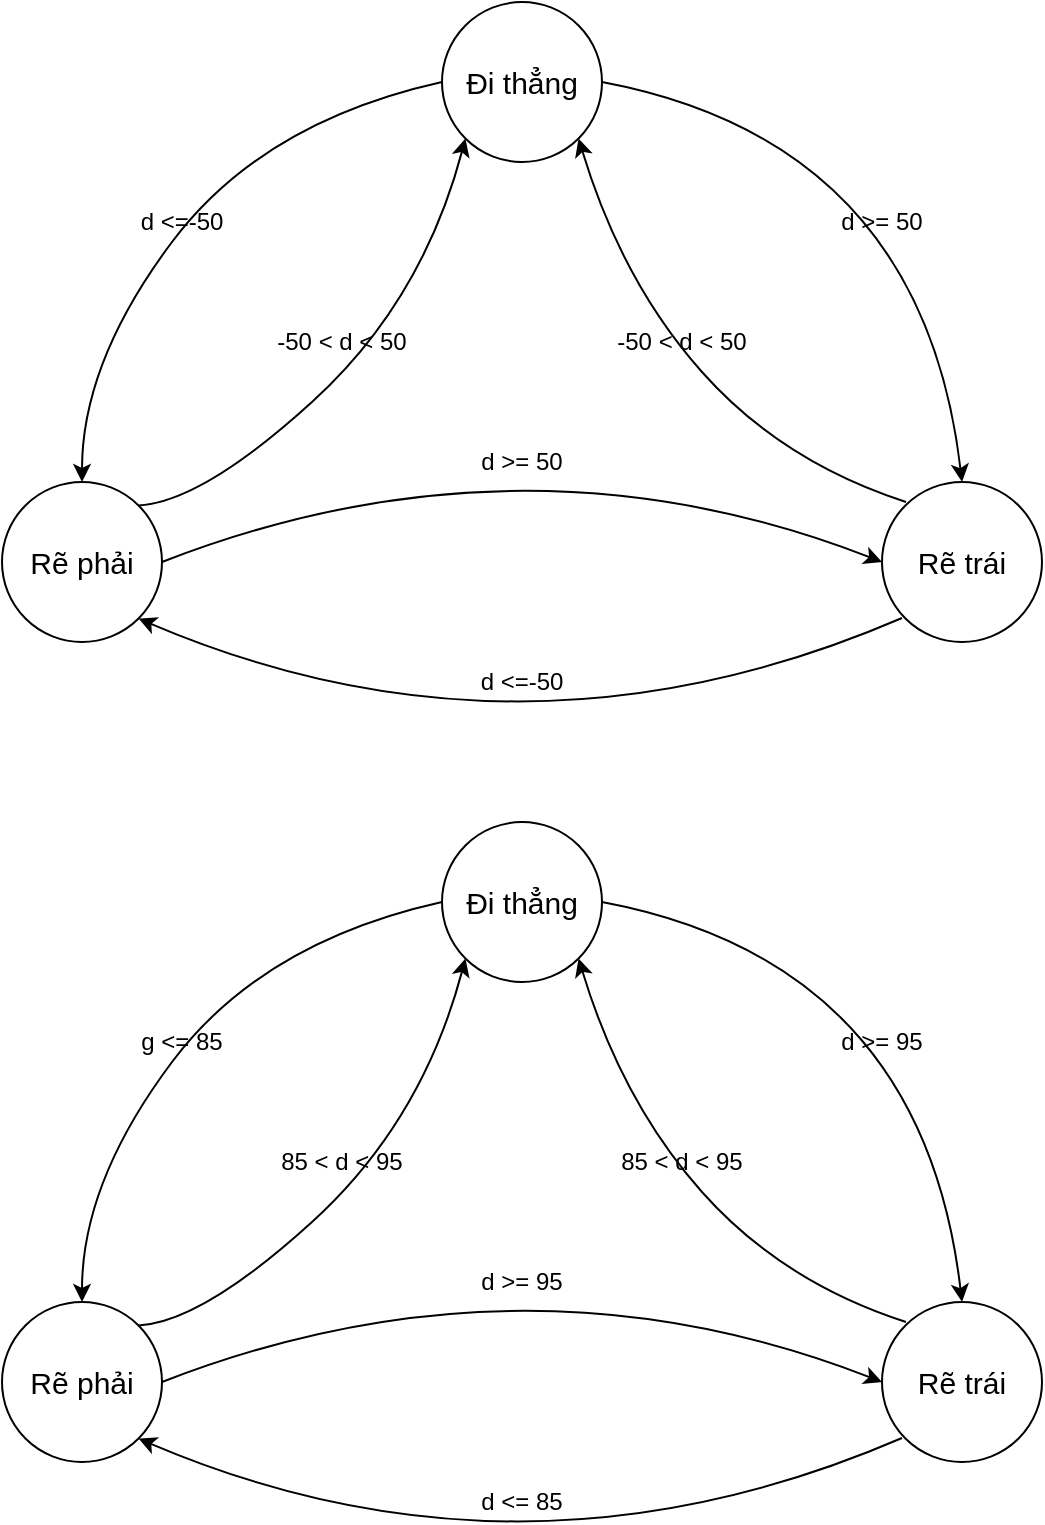 <mxfile version="14.8.0" type="github">
  <diagram id="gM6LWdryBIaIJu2o6Tqh" name="Page-1">
    <mxGraphModel dx="1373" dy="774" grid="1" gridSize="10" guides="1" tooltips="1" connect="1" arrows="1" fold="1" page="1" pageScale="1" pageWidth="827" pageHeight="1169" math="0" shadow="0">
      <root>
        <mxCell id="0" />
        <mxCell id="1" parent="0" />
        <mxCell id="kot2QHPUo4j3bU3xekO4-7" value="" style="curved=1;endArrow=none;html=1;entryX=0;entryY=0.5;entryDx=0;entryDy=0;exitX=0.5;exitY=0;exitDx=0;exitDy=0;startArrow=classic;startFill=1;endFill=0;" edge="1" parent="1" source="kot2QHPUo4j3bU3xekO4-11" target="kot2QHPUo4j3bU3xekO4-12">
          <mxGeometry width="50" height="50" relative="1" as="geometry">
            <mxPoint x="230" y="370" as="sourcePoint" />
            <mxPoint x="370" y="250" as="targetPoint" />
            <Array as="points">
              <mxPoint x="200" y="300" />
              <mxPoint x="290" y="180" />
            </Array>
          </mxGeometry>
        </mxCell>
        <mxCell id="kot2QHPUo4j3bU3xekO4-8" value="" style="curved=1;endArrow=classic;html=1;exitX=1;exitY=0;exitDx=0;exitDy=0;entryX=0;entryY=1;entryDx=0;entryDy=0;" edge="1" parent="1" source="kot2QHPUo4j3bU3xekO4-11" target="kot2QHPUo4j3bU3xekO4-12">
          <mxGeometry width="50" height="50" relative="1" as="geometry">
            <mxPoint x="240" y="390" as="sourcePoint" />
            <mxPoint x="400" y="270" as="targetPoint" />
            <Array as="points">
              <mxPoint x="260" y="370" />
              <mxPoint x="370" y="270" />
            </Array>
          </mxGeometry>
        </mxCell>
        <mxCell id="kot2QHPUo4j3bU3xekO4-9" value="" style="curved=1;endArrow=none;html=1;exitX=1;exitY=1;exitDx=0;exitDy=0;startArrow=classic;startFill=1;endFill=0;" edge="1" parent="1" source="kot2QHPUo4j3bU3xekO4-11">
          <mxGeometry width="50" height="50" relative="1" as="geometry">
            <mxPoint x="220" y="430" as="sourcePoint" />
            <mxPoint x="610" y="428" as="targetPoint" />
            <Array as="points">
              <mxPoint x="420" y="510" />
            </Array>
          </mxGeometry>
        </mxCell>
        <mxCell id="kot2QHPUo4j3bU3xekO4-10" value="" style="curved=1;endArrow=none;html=1;entryX=1;entryY=0.5;entryDx=0;entryDy=0;exitX=0.5;exitY=0;exitDx=0;exitDy=0;startArrow=classic;startFill=1;endFill=0;" edge="1" parent="1" source="kot2QHPUo4j3bU3xekO4-13" target="kot2QHPUo4j3bU3xekO4-12">
          <mxGeometry width="50" height="50" relative="1" as="geometry">
            <mxPoint x="620" y="360" as="sourcePoint" />
            <mxPoint x="480" y="240" as="targetPoint" />
            <Array as="points">
              <mxPoint x="620" y="190" />
            </Array>
          </mxGeometry>
        </mxCell>
        <mxCell id="kot2QHPUo4j3bU3xekO4-11" value="&lt;font style=&quot;font-size: 15px&quot;&gt;Rẽ phải&lt;/font&gt;" style="ellipse;whiteSpace=wrap;html=1;aspect=fixed;" vertex="1" parent="1">
          <mxGeometry x="160" y="360" width="80" height="80" as="geometry" />
        </mxCell>
        <mxCell id="kot2QHPUo4j3bU3xekO4-12" value="&lt;span style=&quot;font-size: 15px&quot;&gt;Đi thẳng&lt;/span&gt;" style="ellipse;whiteSpace=wrap;html=1;aspect=fixed;" vertex="1" parent="1">
          <mxGeometry x="380" y="120" width="80" height="80" as="geometry" />
        </mxCell>
        <mxCell id="kot2QHPUo4j3bU3xekO4-13" value="&lt;font style=&quot;font-size: 15px&quot;&gt;Rẽ trái&lt;/font&gt;" style="ellipse;whiteSpace=wrap;html=1;aspect=fixed;" vertex="1" parent="1">
          <mxGeometry x="600" y="360" width="80" height="80" as="geometry" />
        </mxCell>
        <mxCell id="kot2QHPUo4j3bU3xekO4-15" value="" style="curved=1;endArrow=classic;html=1;entryX=1;entryY=1;entryDx=0;entryDy=0;" edge="1" parent="1" target="kot2QHPUo4j3bU3xekO4-12">
          <mxGeometry width="50" height="50" relative="1" as="geometry">
            <mxPoint x="612" y="370" as="sourcePoint" />
            <mxPoint x="453.436" y="190.004" as="targetPoint" />
            <Array as="points">
              <mxPoint x="550" y="350" />
              <mxPoint x="470" y="260" />
            </Array>
          </mxGeometry>
        </mxCell>
        <mxCell id="kot2QHPUo4j3bU3xekO4-16" value="" style="curved=1;endArrow=classic;html=1;entryX=0;entryY=0.5;entryDx=0;entryDy=0;exitX=0.5;exitY=1;exitDx=0;exitDy=0;" edge="1" parent="1" target="kot2QHPUo4j3bU3xekO4-13">
          <mxGeometry width="50" height="50" relative="1" as="geometry">
            <mxPoint x="240" y="400" as="sourcePoint" />
            <mxPoint x="640" y="400" as="targetPoint" />
            <Array as="points">
              <mxPoint x="420" y="330" />
            </Array>
          </mxGeometry>
        </mxCell>
        <mxCell id="kot2QHPUo4j3bU3xekO4-17" value="d &amp;lt;=-50" style="text;html=1;strokeColor=none;fillColor=none;align=center;verticalAlign=middle;whiteSpace=wrap;rounded=0;" vertex="1" parent="1">
          <mxGeometry x="190" y="220" width="120" height="20" as="geometry" />
        </mxCell>
        <mxCell id="kot2QHPUo4j3bU3xekO4-18" value="d &amp;gt;= 50" style="text;html=1;strokeColor=none;fillColor=none;align=center;verticalAlign=middle;whiteSpace=wrap;rounded=0;" vertex="1" parent="1">
          <mxGeometry x="380" y="340" width="80" height="20" as="geometry" />
        </mxCell>
        <mxCell id="kot2QHPUo4j3bU3xekO4-19" value="-50 &amp;lt; d &amp;lt; 50" style="text;html=1;strokeColor=none;fillColor=none;align=center;verticalAlign=middle;whiteSpace=wrap;rounded=0;" vertex="1" parent="1">
          <mxGeometry x="270" y="280" width="120" height="20" as="geometry" />
        </mxCell>
        <mxCell id="kot2QHPUo4j3bU3xekO4-20" value="d &amp;gt;= 50" style="text;html=1;strokeColor=none;fillColor=none;align=center;verticalAlign=middle;whiteSpace=wrap;rounded=0;" vertex="1" parent="1">
          <mxGeometry x="560" y="220" width="80" height="20" as="geometry" />
        </mxCell>
        <mxCell id="kot2QHPUo4j3bU3xekO4-23" value="-50 &amp;lt; d &amp;lt; 50" style="text;html=1;strokeColor=none;fillColor=none;align=center;verticalAlign=middle;whiteSpace=wrap;rounded=0;" vertex="1" parent="1">
          <mxGeometry x="440" y="280" width="120" height="20" as="geometry" />
        </mxCell>
        <mxCell id="kot2QHPUo4j3bU3xekO4-24" value="d &amp;lt;=-50" style="text;html=1;strokeColor=none;fillColor=none;align=center;verticalAlign=middle;whiteSpace=wrap;rounded=0;" vertex="1" parent="1">
          <mxGeometry x="360" y="450" width="120" height="20" as="geometry" />
        </mxCell>
        <mxCell id="kot2QHPUo4j3bU3xekO4-40" value="" style="curved=1;endArrow=none;html=1;entryX=0;entryY=0.5;entryDx=0;entryDy=0;exitX=0.5;exitY=0;exitDx=0;exitDy=0;startArrow=classic;startFill=1;endFill=0;" edge="1" parent="1" source="kot2QHPUo4j3bU3xekO4-44" target="kot2QHPUo4j3bU3xekO4-45">
          <mxGeometry width="50" height="50" relative="1" as="geometry">
            <mxPoint x="230" y="780" as="sourcePoint" />
            <mxPoint x="370" y="660" as="targetPoint" />
            <Array as="points">
              <mxPoint x="200" y="710" />
              <mxPoint x="290" y="590" />
            </Array>
          </mxGeometry>
        </mxCell>
        <mxCell id="kot2QHPUo4j3bU3xekO4-41" value="" style="curved=1;endArrow=classic;html=1;exitX=1;exitY=0;exitDx=0;exitDy=0;entryX=0;entryY=1;entryDx=0;entryDy=0;" edge="1" parent="1" source="kot2QHPUo4j3bU3xekO4-44" target="kot2QHPUo4j3bU3xekO4-45">
          <mxGeometry width="50" height="50" relative="1" as="geometry">
            <mxPoint x="240" y="800" as="sourcePoint" />
            <mxPoint x="400" y="680" as="targetPoint" />
            <Array as="points">
              <mxPoint x="260" y="780" />
              <mxPoint x="370" y="680" />
            </Array>
          </mxGeometry>
        </mxCell>
        <mxCell id="kot2QHPUo4j3bU3xekO4-42" value="" style="curved=1;endArrow=none;html=1;exitX=1;exitY=1;exitDx=0;exitDy=0;startArrow=classic;startFill=1;endFill=0;" edge="1" parent="1" source="kot2QHPUo4j3bU3xekO4-44">
          <mxGeometry width="50" height="50" relative="1" as="geometry">
            <mxPoint x="220" y="840" as="sourcePoint" />
            <mxPoint x="610" y="838" as="targetPoint" />
            <Array as="points">
              <mxPoint x="420" y="920" />
            </Array>
          </mxGeometry>
        </mxCell>
        <mxCell id="kot2QHPUo4j3bU3xekO4-43" value="" style="curved=1;endArrow=none;html=1;entryX=1;entryY=0.5;entryDx=0;entryDy=0;exitX=0.5;exitY=0;exitDx=0;exitDy=0;startArrow=classic;startFill=1;endFill=0;" edge="1" parent="1" source="kot2QHPUo4j3bU3xekO4-46" target="kot2QHPUo4j3bU3xekO4-45">
          <mxGeometry width="50" height="50" relative="1" as="geometry">
            <mxPoint x="620" y="770" as="sourcePoint" />
            <mxPoint x="480" y="650" as="targetPoint" />
            <Array as="points">
              <mxPoint x="620" y="600" />
            </Array>
          </mxGeometry>
        </mxCell>
        <mxCell id="kot2QHPUo4j3bU3xekO4-44" value="&lt;font style=&quot;font-size: 15px&quot;&gt;Rẽ phải&lt;/font&gt;" style="ellipse;whiteSpace=wrap;html=1;aspect=fixed;" vertex="1" parent="1">
          <mxGeometry x="160" y="770" width="80" height="80" as="geometry" />
        </mxCell>
        <mxCell id="kot2QHPUo4j3bU3xekO4-45" value="&lt;span style=&quot;font-size: 15px&quot;&gt;Đi thẳng&lt;/span&gt;" style="ellipse;whiteSpace=wrap;html=1;aspect=fixed;" vertex="1" parent="1">
          <mxGeometry x="380" y="530" width="80" height="80" as="geometry" />
        </mxCell>
        <mxCell id="kot2QHPUo4j3bU3xekO4-46" value="&lt;font style=&quot;font-size: 15px&quot;&gt;Rẽ trái&lt;/font&gt;" style="ellipse;whiteSpace=wrap;html=1;aspect=fixed;" vertex="1" parent="1">
          <mxGeometry x="600" y="770" width="80" height="80" as="geometry" />
        </mxCell>
        <mxCell id="kot2QHPUo4j3bU3xekO4-47" value="" style="curved=1;endArrow=classic;html=1;entryX=1;entryY=1;entryDx=0;entryDy=0;" edge="1" parent="1" target="kot2QHPUo4j3bU3xekO4-45">
          <mxGeometry width="50" height="50" relative="1" as="geometry">
            <mxPoint x="612" y="780" as="sourcePoint" />
            <mxPoint x="453.436" y="600.004" as="targetPoint" />
            <Array as="points">
              <mxPoint x="550" y="760" />
              <mxPoint x="470" y="670" />
            </Array>
          </mxGeometry>
        </mxCell>
        <mxCell id="kot2QHPUo4j3bU3xekO4-48" value="" style="curved=1;endArrow=classic;html=1;entryX=0;entryY=0.5;entryDx=0;entryDy=0;exitX=0.5;exitY=1;exitDx=0;exitDy=0;" edge="1" parent="1" target="kot2QHPUo4j3bU3xekO4-46">
          <mxGeometry width="50" height="50" relative="1" as="geometry">
            <mxPoint x="240" y="810" as="sourcePoint" />
            <mxPoint x="640" y="810" as="targetPoint" />
            <Array as="points">
              <mxPoint x="420" y="740" />
            </Array>
          </mxGeometry>
        </mxCell>
        <mxCell id="kot2QHPUo4j3bU3xekO4-49" value="g &amp;lt;= 85" style="text;html=1;strokeColor=none;fillColor=none;align=center;verticalAlign=middle;whiteSpace=wrap;rounded=0;" vertex="1" parent="1">
          <mxGeometry x="190" y="630" width="120" height="20" as="geometry" />
        </mxCell>
        <mxCell id="kot2QHPUo4j3bU3xekO4-50" value="d &amp;gt;= 95" style="text;html=1;strokeColor=none;fillColor=none;align=center;verticalAlign=middle;whiteSpace=wrap;rounded=0;" vertex="1" parent="1">
          <mxGeometry x="380" y="750" width="80" height="20" as="geometry" />
        </mxCell>
        <mxCell id="kot2QHPUo4j3bU3xekO4-51" value="85 &amp;lt; d &amp;lt; 95" style="text;html=1;strokeColor=none;fillColor=none;align=center;verticalAlign=middle;whiteSpace=wrap;rounded=0;" vertex="1" parent="1">
          <mxGeometry x="270" y="690" width="120" height="20" as="geometry" />
        </mxCell>
        <mxCell id="kot2QHPUo4j3bU3xekO4-52" value="d &amp;gt;= 95" style="text;html=1;strokeColor=none;fillColor=none;align=center;verticalAlign=middle;whiteSpace=wrap;rounded=0;" vertex="1" parent="1">
          <mxGeometry x="560" y="630" width="80" height="20" as="geometry" />
        </mxCell>
        <mxCell id="kot2QHPUo4j3bU3xekO4-53" value="85 &amp;lt; d &amp;lt; 95" style="text;html=1;strokeColor=none;fillColor=none;align=center;verticalAlign=middle;whiteSpace=wrap;rounded=0;" vertex="1" parent="1">
          <mxGeometry x="440" y="690" width="120" height="20" as="geometry" />
        </mxCell>
        <mxCell id="kot2QHPUo4j3bU3xekO4-54" value="d &amp;lt;= 85" style="text;html=1;strokeColor=none;fillColor=none;align=center;verticalAlign=middle;whiteSpace=wrap;rounded=0;" vertex="1" parent="1">
          <mxGeometry x="360" y="860" width="120" height="20" as="geometry" />
        </mxCell>
      </root>
    </mxGraphModel>
  </diagram>
</mxfile>
